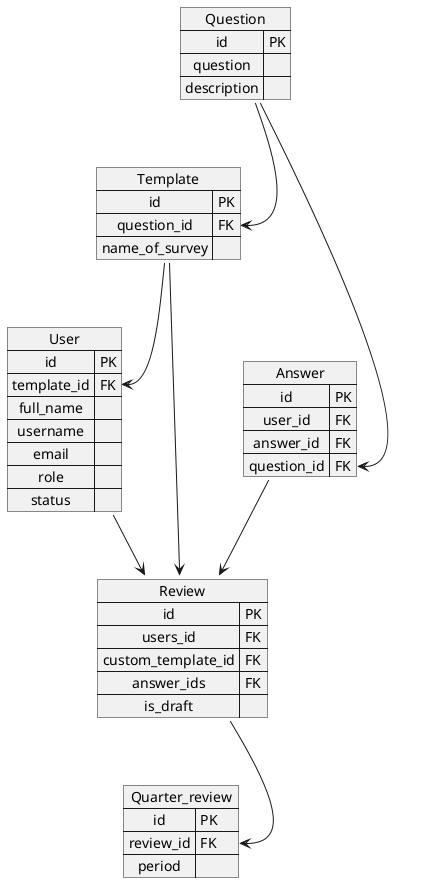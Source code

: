 @startuml


map Template {
    id => PK
    question_id => FK
    name_of_survey =>
}

map Question {
    id => PK
    question =>
    description =>
}

map User {
    id => PK
    template_id => FK
    full_name => 
    username =>
    email =>
    role =>
    status =>
}

map Answer{
    id => PK
    user_id => FK 
    answer_id => FK
    question_id => FK
}

map Review {
    id => PK
    users_id => FK
    custom_template_id => FK
    answer_ids => FK 
    is_draft =>
}

map Quarter_review {
    id => PK
    review_id => FK
    period =>
}

Template --> Review::template_id
Question --> Template::question_id
Question --> Answer::question_id
Template --> User::template_id
User --> Review::user_id
Answer --> Review::answer_id
Review --> Quarter_review::review_id


@enduml